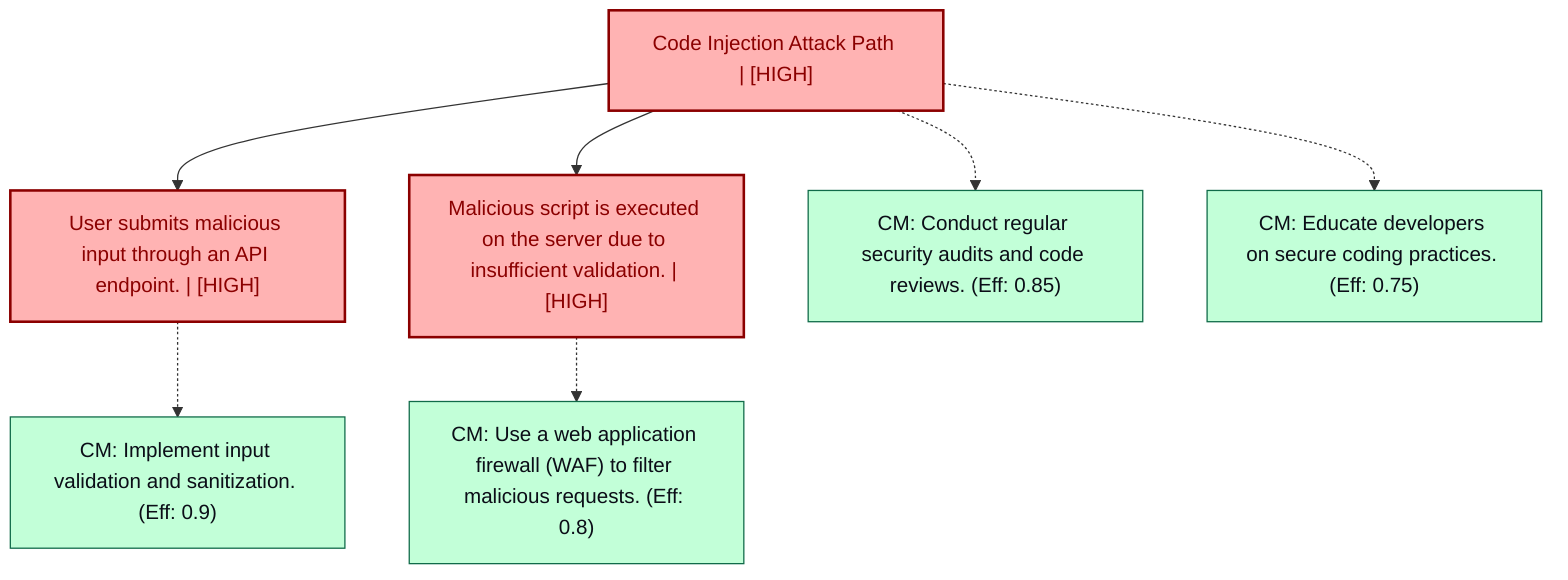 graph TB
  node_01K64KYBSP9A3A39THJ2CKC44N["Code Injection Attack Path | [HIGH]"]:::highRisk
  node_01K64KYBSP9A3A39THJ2CKC44N-1["User submits malicious input through an API endpoint. | [HIGH]"]:::highRisk
  node_01K64KYBSP9A3A39THJ2CKC44N-1_cm_0["CM: Implement input validation and sanitization. (Eff: 0.9)"]:::countermeasure
  node_01K64KYBSP9A3A39THJ2CKC44N-2["Malicious script is executed on the server due to insufficient validation. | [HIGH]"]:::highRisk
  node_01K64KYBSP9A3A39THJ2CKC44N-2_cm_0["CM: Use a web application firewall (WAF) to filter malicious requests. (Eff: 0.8)"]:::countermeasure
  node_01K64KYBSP9A3A39THJ2CKC44N_cm_0["CM: Conduct regular security audits and code reviews. (Eff: 0.85)"]:::countermeasure
  node_01K64KYBSP9A3A39THJ2CKC44N_cm_1["CM: Educate developers on secure coding practices. (Eff: 0.75)"]:::countermeasure

  node_01K64KYBSP9A3A39THJ2CKC44N --> node_01K64KYBSP9A3A39THJ2CKC44N-1
  node_01K64KYBSP9A3A39THJ2CKC44N-1 -.-> node_01K64KYBSP9A3A39THJ2CKC44N-1_cm_0
  node_01K64KYBSP9A3A39THJ2CKC44N --> node_01K64KYBSP9A3A39THJ2CKC44N-2
  node_01K64KYBSP9A3A39THJ2CKC44N-2 -.-> node_01K64KYBSP9A3A39THJ2CKC44N-2_cm_0
  node_01K64KYBSP9A3A39THJ2CKC44N -.-> node_01K64KYBSP9A3A39THJ2CKC44N_cm_0
  node_01K64KYBSP9A3A39THJ2CKC44N -.-> node_01K64KYBSP9A3A39THJ2CKC44N_cm_1

  classDef andNode fill:#FFB3B3,stroke:#8B0000,stroke-width:2px,color:#0B0D17
  classDef orNode fill:#C2FFD8,stroke:#106B49,stroke-width:2px,color:#0B0D17
  classDef leafNode fill:#73d1ff,stroke:#29ABE2,stroke-width:2px,color:#0B0D17
  classDef highRisk fill:#FFB3B3,color:#8B0000,stroke:#8B0000,stroke-width:2px
  classDef mediumRisk fill:#FFF200,stroke:#7A6300,stroke-width:1px,color:#0B0D17
  classDef lowRisk fill:#FFF2B3,stroke:#FFF2B3,stroke-width:1px,color:#0B0D17
  classDef countermeasure fill:#C2FFD8,stroke:#106B49,stroke-width:1px,color:#0B0D17
  classDef reference fill:#ffa1ad,stroke:#A259FF,stroke-width:1px,stroke-dasharray:3 3,color:#0B0D17
  classDef mitreNode stroke-dasharray:5 5
  classDef note fill:#ffffcc,stroke:#ffcc00,stroke-width:2px,stroke-dasharray:5 5